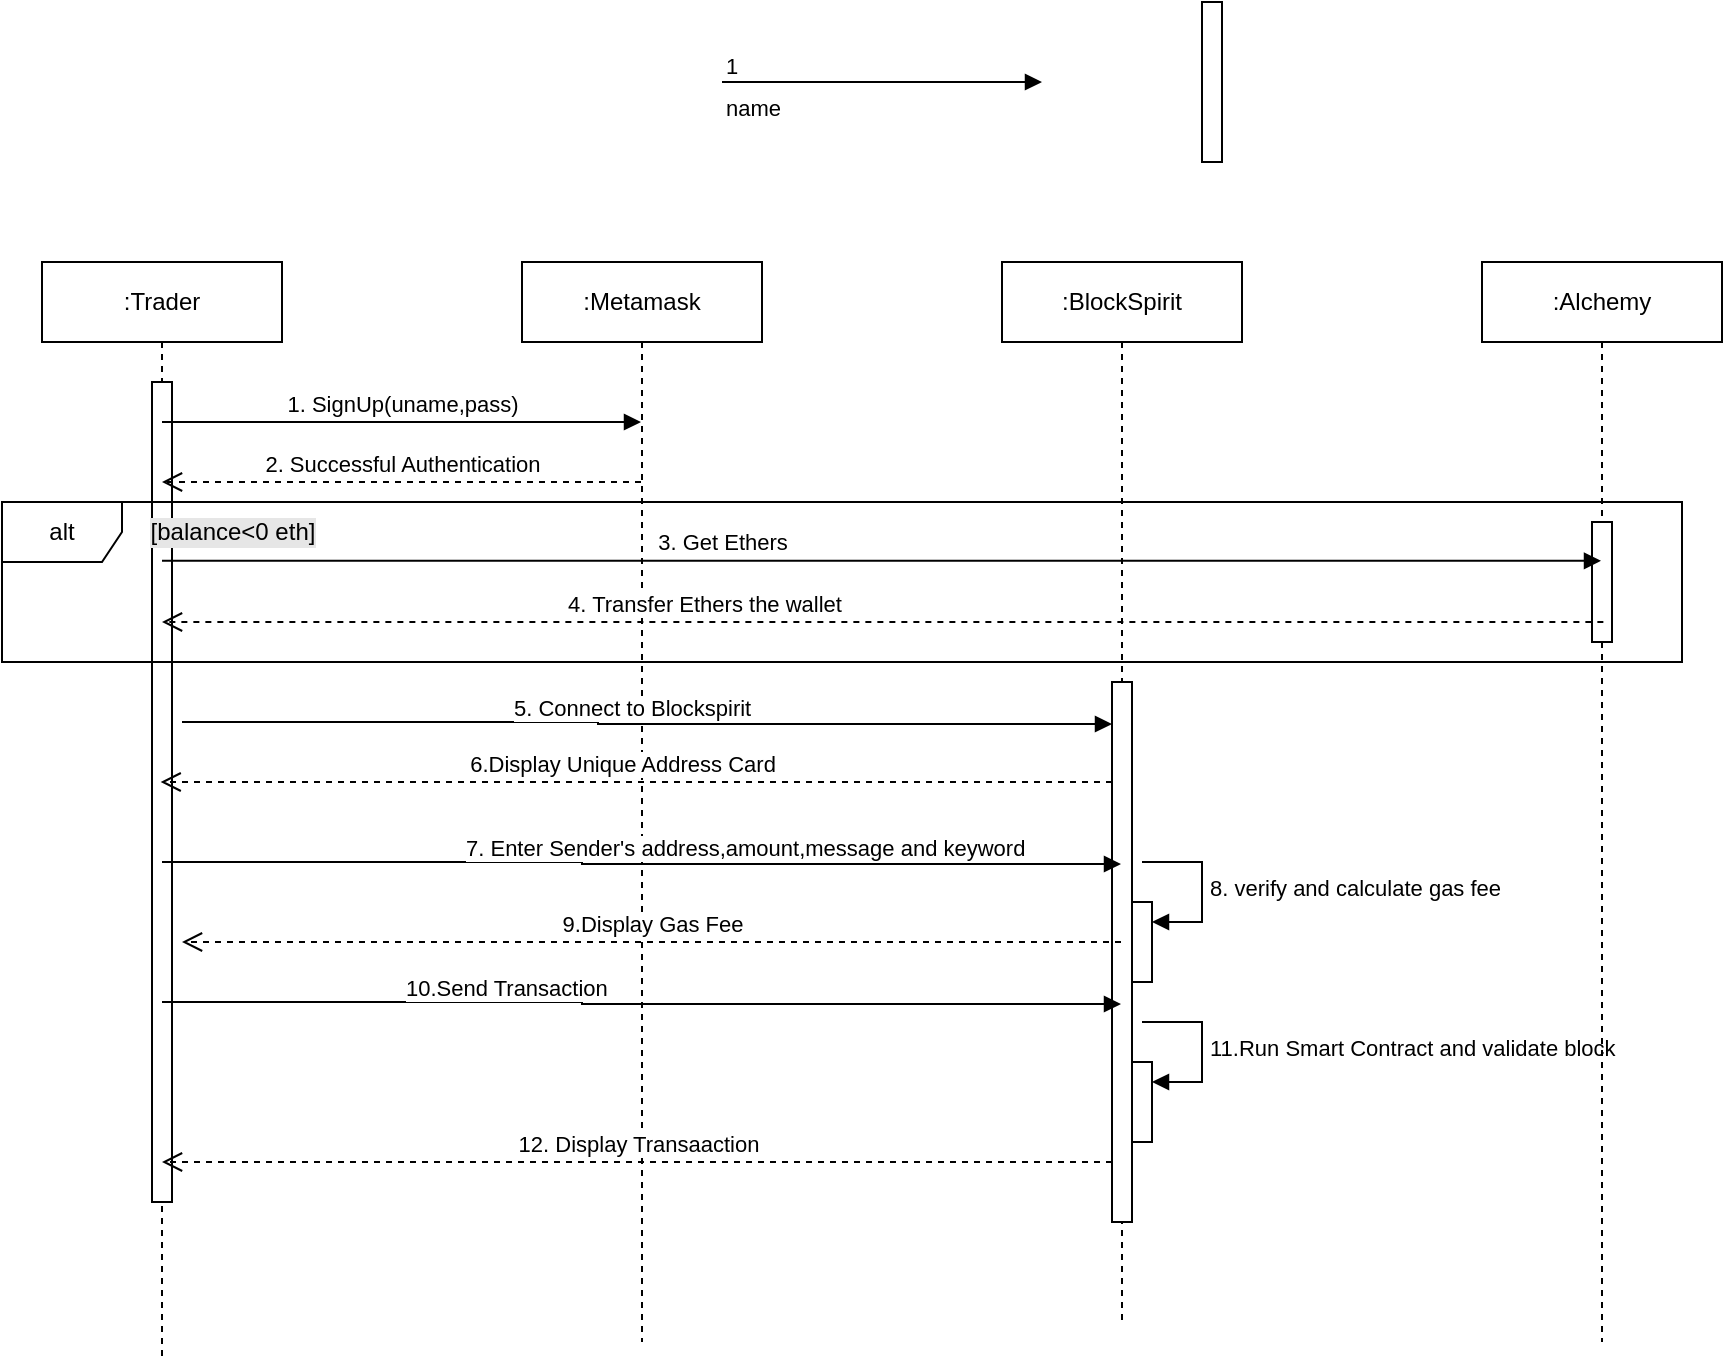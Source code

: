 <mxfile version="24.7.12">
  <diagram name="Page-1" id="-WI2hX_nxWuzGyNTRPeN">
    <mxGraphModel dx="1909" dy="613" grid="1" gridSize="10" guides="1" tooltips="1" connect="1" arrows="1" fold="1" page="1" pageScale="1" pageWidth="850" pageHeight="1100" math="0" shadow="0">
      <root>
        <mxCell id="0" />
        <mxCell id="1" parent="0" />
        <mxCell id="CP8myyx-6GAvuIw1cOrr-1" value=":Trader" style="shape=umlLifeline;perimeter=lifelinePerimeter;whiteSpace=wrap;html=1;container=1;dropTarget=0;collapsible=0;recursiveResize=0;outlineConnect=0;portConstraint=eastwest;newEdgeStyle={&quot;curved&quot;:0,&quot;rounded&quot;:0};" vertex="1" parent="1">
          <mxGeometry x="-280" y="200" width="120" height="550" as="geometry" />
        </mxCell>
        <mxCell id="CP8myyx-6GAvuIw1cOrr-7" value="" style="html=1;points=[[0,0,0,0,5],[0,1,0,0,-5],[1,0,0,0,5],[1,1,0,0,-5]];perimeter=orthogonalPerimeter;outlineConnect=0;targetShapes=umlLifeline;portConstraint=eastwest;newEdgeStyle={&quot;curved&quot;:0,&quot;rounded&quot;:0};" vertex="1" parent="CP8myyx-6GAvuIw1cOrr-1">
          <mxGeometry x="55" y="60" width="10" height="410" as="geometry" />
        </mxCell>
        <mxCell id="CP8myyx-6GAvuIw1cOrr-3" value=":BlockSpirit" style="shape=umlLifeline;perimeter=lifelinePerimeter;whiteSpace=wrap;html=1;container=1;dropTarget=0;collapsible=0;recursiveResize=0;outlineConnect=0;portConstraint=eastwest;newEdgeStyle={&quot;curved&quot;:0,&quot;rounded&quot;:0};" vertex="1" parent="1">
          <mxGeometry x="200" y="200" width="120" height="530" as="geometry" />
        </mxCell>
        <mxCell id="CP8myyx-6GAvuIw1cOrr-34" value="" style="html=1;points=[[0,0,0,0,5],[0,1,0,0,-5],[1,0,0,0,5],[1,1,0,0,-5]];perimeter=orthogonalPerimeter;outlineConnect=0;targetShapes=umlLifeline;portConstraint=eastwest;newEdgeStyle={&quot;curved&quot;:0,&quot;rounded&quot;:0};" vertex="1" parent="CP8myyx-6GAvuIw1cOrr-3">
          <mxGeometry x="65" y="320" width="10" height="40" as="geometry" />
        </mxCell>
        <mxCell id="CP8myyx-6GAvuIw1cOrr-35" value="8. verify and calculate gas fee" style="html=1;align=left;spacingLeft=2;endArrow=block;rounded=0;edgeStyle=orthogonalEdgeStyle;curved=0;rounded=0;" edge="1" target="CP8myyx-6GAvuIw1cOrr-34" parent="CP8myyx-6GAvuIw1cOrr-3">
          <mxGeometry relative="1" as="geometry">
            <mxPoint x="70" y="300" as="sourcePoint" />
            <Array as="points">
              <mxPoint x="100" y="330" />
            </Array>
          </mxGeometry>
        </mxCell>
        <mxCell id="CP8myyx-6GAvuIw1cOrr-39" value="" style="html=1;points=[[0,0,0,0,5],[0,1,0,0,-5],[1,0,0,0,5],[1,1,0,0,-5]];perimeter=orthogonalPerimeter;outlineConnect=0;targetShapes=umlLifeline;portConstraint=eastwest;newEdgeStyle={&quot;curved&quot;:0,&quot;rounded&quot;:0};" vertex="1" parent="CP8myyx-6GAvuIw1cOrr-3">
          <mxGeometry x="65" y="400" width="10" height="40" as="geometry" />
        </mxCell>
        <mxCell id="CP8myyx-6GAvuIw1cOrr-40" value="11.Run Smart Contract and validate block" style="html=1;align=left;spacingLeft=2;endArrow=block;rounded=0;edgeStyle=orthogonalEdgeStyle;curved=0;rounded=0;" edge="1" target="CP8myyx-6GAvuIw1cOrr-39" parent="CP8myyx-6GAvuIw1cOrr-3">
          <mxGeometry relative="1" as="geometry">
            <mxPoint x="70" y="380" as="sourcePoint" />
            <Array as="points">
              <mxPoint x="100" y="410" />
            </Array>
          </mxGeometry>
        </mxCell>
        <mxCell id="CP8myyx-6GAvuIw1cOrr-4" value=":Metamask" style="shape=umlLifeline;perimeter=lifelinePerimeter;whiteSpace=wrap;html=1;container=1;dropTarget=0;collapsible=0;recursiveResize=0;outlineConnect=0;portConstraint=eastwest;newEdgeStyle={&quot;curved&quot;:0,&quot;rounded&quot;:0};" vertex="1" parent="1">
          <mxGeometry x="-40" y="200" width="120" height="540" as="geometry" />
        </mxCell>
        <mxCell id="CP8myyx-6GAvuIw1cOrr-5" value=":Alchemy" style="shape=umlLifeline;perimeter=lifelinePerimeter;whiteSpace=wrap;html=1;container=1;dropTarget=0;collapsible=0;recursiveResize=0;outlineConnect=0;portConstraint=eastwest;newEdgeStyle={&quot;curved&quot;:0,&quot;rounded&quot;:0};" vertex="1" parent="1">
          <mxGeometry x="440" y="200" width="120" height="540" as="geometry" />
        </mxCell>
        <mxCell id="CP8myyx-6GAvuIw1cOrr-6" value="" style="html=1;points=[[0,0,0,0,5],[0,1,0,0,-5],[1,0,0,0,5],[1,1,0,0,-5]];perimeter=orthogonalPerimeter;outlineConnect=0;targetShapes=umlLifeline;portConstraint=eastwest;newEdgeStyle={&quot;curved&quot;:0,&quot;rounded&quot;:0};" vertex="1" parent="CP8myyx-6GAvuIw1cOrr-5">
          <mxGeometry x="55" y="130" width="10" height="60" as="geometry" />
        </mxCell>
        <mxCell id="CP8myyx-6GAvuIw1cOrr-8" value="3. Get Ethers" style="html=1;verticalAlign=bottom;endArrow=block;curved=0;rounded=0;" edge="1" parent="1">
          <mxGeometry x="-0.222" width="80" relative="1" as="geometry">
            <mxPoint x="-220" y="349.41" as="sourcePoint" />
            <mxPoint x="499.5" y="349.41" as="targetPoint" />
            <mxPoint as="offset" />
          </mxGeometry>
        </mxCell>
        <mxCell id="CP8myyx-6GAvuIw1cOrr-9" value="4. Transfer Ethers the wallet" style="html=1;verticalAlign=bottom;endArrow=open;dashed=1;endSize=8;curved=0;rounded=0;" edge="1" parent="1" target="CP8myyx-6GAvuIw1cOrr-1">
          <mxGeometry x="0.25" relative="1" as="geometry">
            <mxPoint x="500.68" y="380" as="sourcePoint" />
            <mxPoint x="-209.996" y="380" as="targetPoint" />
            <mxPoint x="1" as="offset" />
          </mxGeometry>
        </mxCell>
        <mxCell id="CP8myyx-6GAvuIw1cOrr-10" value="name" style="endArrow=block;endFill=1;html=1;edgeStyle=orthogonalEdgeStyle;align=left;verticalAlign=top;rounded=0;" edge="1" parent="1">
          <mxGeometry x="-1" relative="1" as="geometry">
            <mxPoint x="60" y="110" as="sourcePoint" />
            <mxPoint x="220" y="110" as="targetPoint" />
          </mxGeometry>
        </mxCell>
        <mxCell id="CP8myyx-6GAvuIw1cOrr-11" value="1" style="edgeLabel;resizable=0;html=1;align=left;verticalAlign=bottom;" connectable="0" vertex="1" parent="CP8myyx-6GAvuIw1cOrr-10">
          <mxGeometry x="-1" relative="1" as="geometry" />
        </mxCell>
        <mxCell id="CP8myyx-6GAvuIw1cOrr-12" value="1. SignUp(uname,pass)" style="html=1;verticalAlign=bottom;endArrow=block;curved=0;rounded=0;" edge="1" parent="1" target="CP8myyx-6GAvuIw1cOrr-4">
          <mxGeometry x="0.002" width="80" relative="1" as="geometry">
            <mxPoint x="-220" y="280" as="sourcePoint" />
            <mxPoint x="-140" y="280" as="targetPoint" />
            <mxPoint as="offset" />
          </mxGeometry>
        </mxCell>
        <mxCell id="CP8myyx-6GAvuIw1cOrr-15" value="2. Successful Authentication" style="html=1;verticalAlign=bottom;endArrow=open;dashed=1;endSize=8;curved=0;rounded=0;" edge="1" parent="1">
          <mxGeometry relative="1" as="geometry">
            <mxPoint x="19.5" y="310" as="sourcePoint" />
            <mxPoint x="-220" y="310" as="targetPoint" />
          </mxGeometry>
        </mxCell>
        <mxCell id="CP8myyx-6GAvuIw1cOrr-17" value="alt" style="shape=umlFrame;whiteSpace=wrap;html=1;pointerEvents=0;" vertex="1" parent="1">
          <mxGeometry x="-300" y="320" width="840" height="80" as="geometry" />
        </mxCell>
        <mxCell id="CP8myyx-6GAvuIw1cOrr-19" value="[balance&amp;lt;0 eth]" style="text;html=1;align=center;verticalAlign=middle;resizable=0;points=[];autosize=1;strokeColor=none;fillColor=none;labelBackgroundColor=#E6E6E6;" vertex="1" parent="1">
          <mxGeometry x="-240" y="320" width="110" height="30" as="geometry" />
        </mxCell>
        <mxCell id="CP8myyx-6GAvuIw1cOrr-23" value="5. Connect to Blockspirit" style="endArrow=block;endFill=1;html=1;edgeStyle=orthogonalEdgeStyle;align=left;verticalAlign=top;rounded=0;" edge="1" parent="1" target="CP8myyx-6GAvuIw1cOrr-26">
          <mxGeometry x="-0.294" y="20" relative="1" as="geometry">
            <mxPoint x="-210" y="430" as="sourcePoint" />
            <mxPoint x="240" y="430" as="targetPoint" />
            <Array as="points">
              <mxPoint x="-2" y="431" />
            </Array>
            <mxPoint x="-1" as="offset" />
          </mxGeometry>
        </mxCell>
        <mxCell id="CP8myyx-6GAvuIw1cOrr-25" value="" style="html=1;points=[[0,0,0,0,5],[0,1,0,0,-5],[1,0,0,0,5],[1,1,0,0,-5]];perimeter=orthogonalPerimeter;outlineConnect=0;targetShapes=umlLifeline;portConstraint=eastwest;newEdgeStyle={&quot;curved&quot;:0,&quot;rounded&quot;:0};" vertex="1" parent="1">
          <mxGeometry x="300" y="70" width="10" height="80" as="geometry" />
        </mxCell>
        <mxCell id="CP8myyx-6GAvuIw1cOrr-28" value="6.Display Unique Address Card" style="html=1;verticalAlign=bottom;endArrow=open;dashed=1;endSize=8;curved=0;rounded=0;" edge="1" parent="1">
          <mxGeometry x="0.03" relative="1" as="geometry">
            <mxPoint x="255" y="460" as="sourcePoint" />
            <mxPoint x="-220.676" y="460" as="targetPoint" />
            <mxPoint as="offset" />
          </mxGeometry>
        </mxCell>
        <mxCell id="CP8myyx-6GAvuIw1cOrr-29" value="" style="html=1;verticalAlign=bottom;endArrow=open;dashed=1;endSize=8;curved=0;rounded=0;" edge="1" parent="1" target="CP8myyx-6GAvuIw1cOrr-26">
          <mxGeometry x="0.03" relative="1" as="geometry">
            <mxPoint x="255" y="460" as="sourcePoint" />
            <mxPoint x="-221" y="460" as="targetPoint" />
            <mxPoint as="offset" />
          </mxGeometry>
        </mxCell>
        <mxCell id="CP8myyx-6GAvuIw1cOrr-26" value="" style="html=1;points=[[0,0,0,0,5],[0,1,0,0,-5],[1,0,0,0,5],[1,1,0,0,-5]];perimeter=orthogonalPerimeter;outlineConnect=0;targetShapes=umlLifeline;portConstraint=eastwest;newEdgeStyle={&quot;curved&quot;:0,&quot;rounded&quot;:0};" vertex="1" parent="1">
          <mxGeometry x="255" y="410" width="10" height="270" as="geometry" />
        </mxCell>
        <mxCell id="CP8myyx-6GAvuIw1cOrr-32" value="7. Enter Sender&#39;s address,amount,message and keyword" style="endArrow=block;endFill=1;html=1;edgeStyle=orthogonalEdgeStyle;align=left;verticalAlign=top;rounded=0;" edge="1" parent="1" target="CP8myyx-6GAvuIw1cOrr-3">
          <mxGeometry x="-0.38" y="20" relative="1" as="geometry">
            <mxPoint x="-220" y="500" as="sourcePoint" />
            <mxPoint x="220" y="501" as="targetPoint" />
            <Array as="points">
              <mxPoint x="-10" y="501" />
            </Array>
            <mxPoint x="1" as="offset" />
          </mxGeometry>
        </mxCell>
        <mxCell id="CP8myyx-6GAvuIw1cOrr-36" value="9.Display Gas Fee" style="html=1;verticalAlign=bottom;endArrow=open;dashed=1;endSize=8;curved=0;rounded=0;" edge="1" parent="1" source="CP8myyx-6GAvuIw1cOrr-3">
          <mxGeometry relative="1" as="geometry">
            <mxPoint x="-130" y="540" as="sourcePoint" />
            <mxPoint x="-210" y="540" as="targetPoint" />
          </mxGeometry>
        </mxCell>
        <mxCell id="CP8myyx-6GAvuIw1cOrr-37" value="10.Send Transaction" style="endArrow=block;endFill=1;html=1;edgeStyle=orthogonalEdgeStyle;align=left;verticalAlign=top;rounded=0;" edge="1" parent="1" target="CP8myyx-6GAvuIw1cOrr-3">
          <mxGeometry x="-0.5" y="20" relative="1" as="geometry">
            <mxPoint x="-220" y="570" as="sourcePoint" />
            <mxPoint x="-60" y="570" as="targetPoint" />
            <Array as="points">
              <mxPoint x="-10" y="571" />
            </Array>
            <mxPoint as="offset" />
          </mxGeometry>
        </mxCell>
        <mxCell id="CP8myyx-6GAvuIw1cOrr-41" value="12. Display Transaaction" style="html=1;verticalAlign=bottom;endArrow=open;dashed=1;endSize=8;curved=0;rounded=0;" edge="1" parent="1" target="CP8myyx-6GAvuIw1cOrr-1">
          <mxGeometry relative="1" as="geometry">
            <mxPoint x="255" y="650" as="sourcePoint" />
            <mxPoint x="-184.5" y="650" as="targetPoint" />
          </mxGeometry>
        </mxCell>
      </root>
    </mxGraphModel>
  </diagram>
</mxfile>
